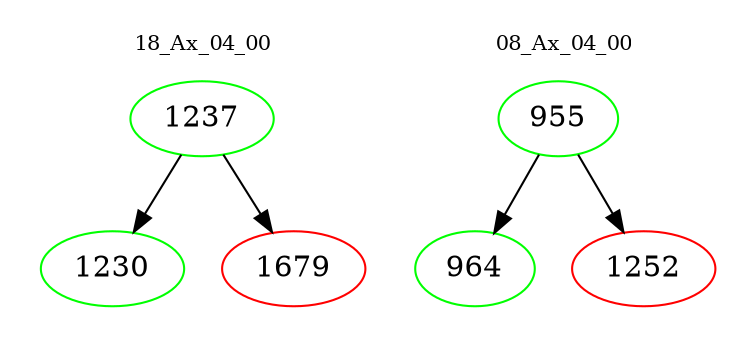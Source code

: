 digraph{
subgraph cluster_0 {
color = white
label = "18_Ax_04_00";
fontsize=10;
T0_1237 [label="1237", color="green"]
T0_1237 -> T0_1230 [color="black"]
T0_1230 [label="1230", color="green"]
T0_1237 -> T0_1679 [color="black"]
T0_1679 [label="1679", color="red"]
}
subgraph cluster_1 {
color = white
label = "08_Ax_04_00";
fontsize=10;
T1_955 [label="955", color="green"]
T1_955 -> T1_964 [color="black"]
T1_964 [label="964", color="green"]
T1_955 -> T1_1252 [color="black"]
T1_1252 [label="1252", color="red"]
}
}
